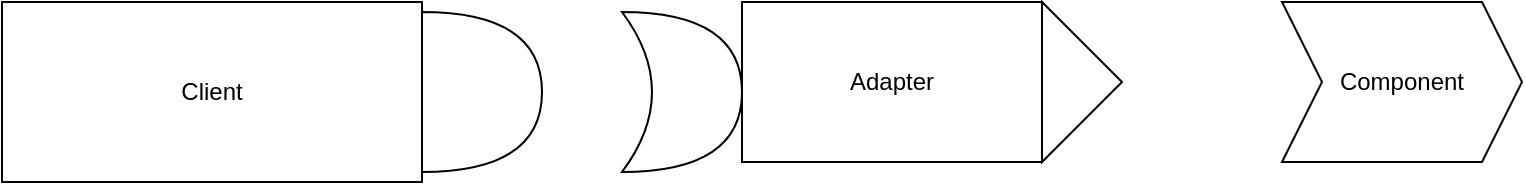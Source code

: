 <mxfile version="11.3.0" type="device" pages="1"><diagram id="42Ofd6OhN-NFREIVzem3" name="Page-1"><mxGraphModel dx="1092" dy="736" grid="1" gridSize="10" guides="1" tooltips="1" connect="1" arrows="1" fold="1" page="1" pageScale="1" pageWidth="827" pageHeight="1169" math="0" shadow="0"><root><mxCell id="0"/><mxCell id="1" parent="0"/><mxCell id="m__azsNXkiW7fujQ4Pt5-2" value="Client" style="rounded=0;whiteSpace=wrap;html=1;" vertex="1" parent="1"><mxGeometry x="20" y="320" width="210" height="90" as="geometry"/></mxCell><mxCell id="m__azsNXkiW7fujQ4Pt5-5" value="" style="shape=or;whiteSpace=wrap;html=1;" vertex="1" parent="1"><mxGeometry x="230" y="325" width="60" height="80" as="geometry"/></mxCell><mxCell id="m__azsNXkiW7fujQ4Pt5-9" value="" style="shape=xor;whiteSpace=wrap;html=1;" vertex="1" parent="1"><mxGeometry x="330" y="325" width="60" height="80" as="geometry"/></mxCell><mxCell id="m__azsNXkiW7fujQ4Pt5-10" value="Adapter" style="rounded=0;whiteSpace=wrap;html=1;" vertex="1" parent="1"><mxGeometry x="390" y="320" width="150" height="80" as="geometry"/></mxCell><mxCell id="m__azsNXkiW7fujQ4Pt5-11" value="Component" style="shape=step;perimeter=stepPerimeter;whiteSpace=wrap;html=1;fixedSize=1;" vertex="1" parent="1"><mxGeometry x="660" y="320" width="120" height="80" as="geometry"/></mxCell><mxCell id="m__azsNXkiW7fujQ4Pt5-13" value="" style="triangle;whiteSpace=wrap;html=1;" vertex="1" parent="1"><mxGeometry x="540" y="320" width="40" height="80" as="geometry"/></mxCell></root></mxGraphModel></diagram></mxfile>